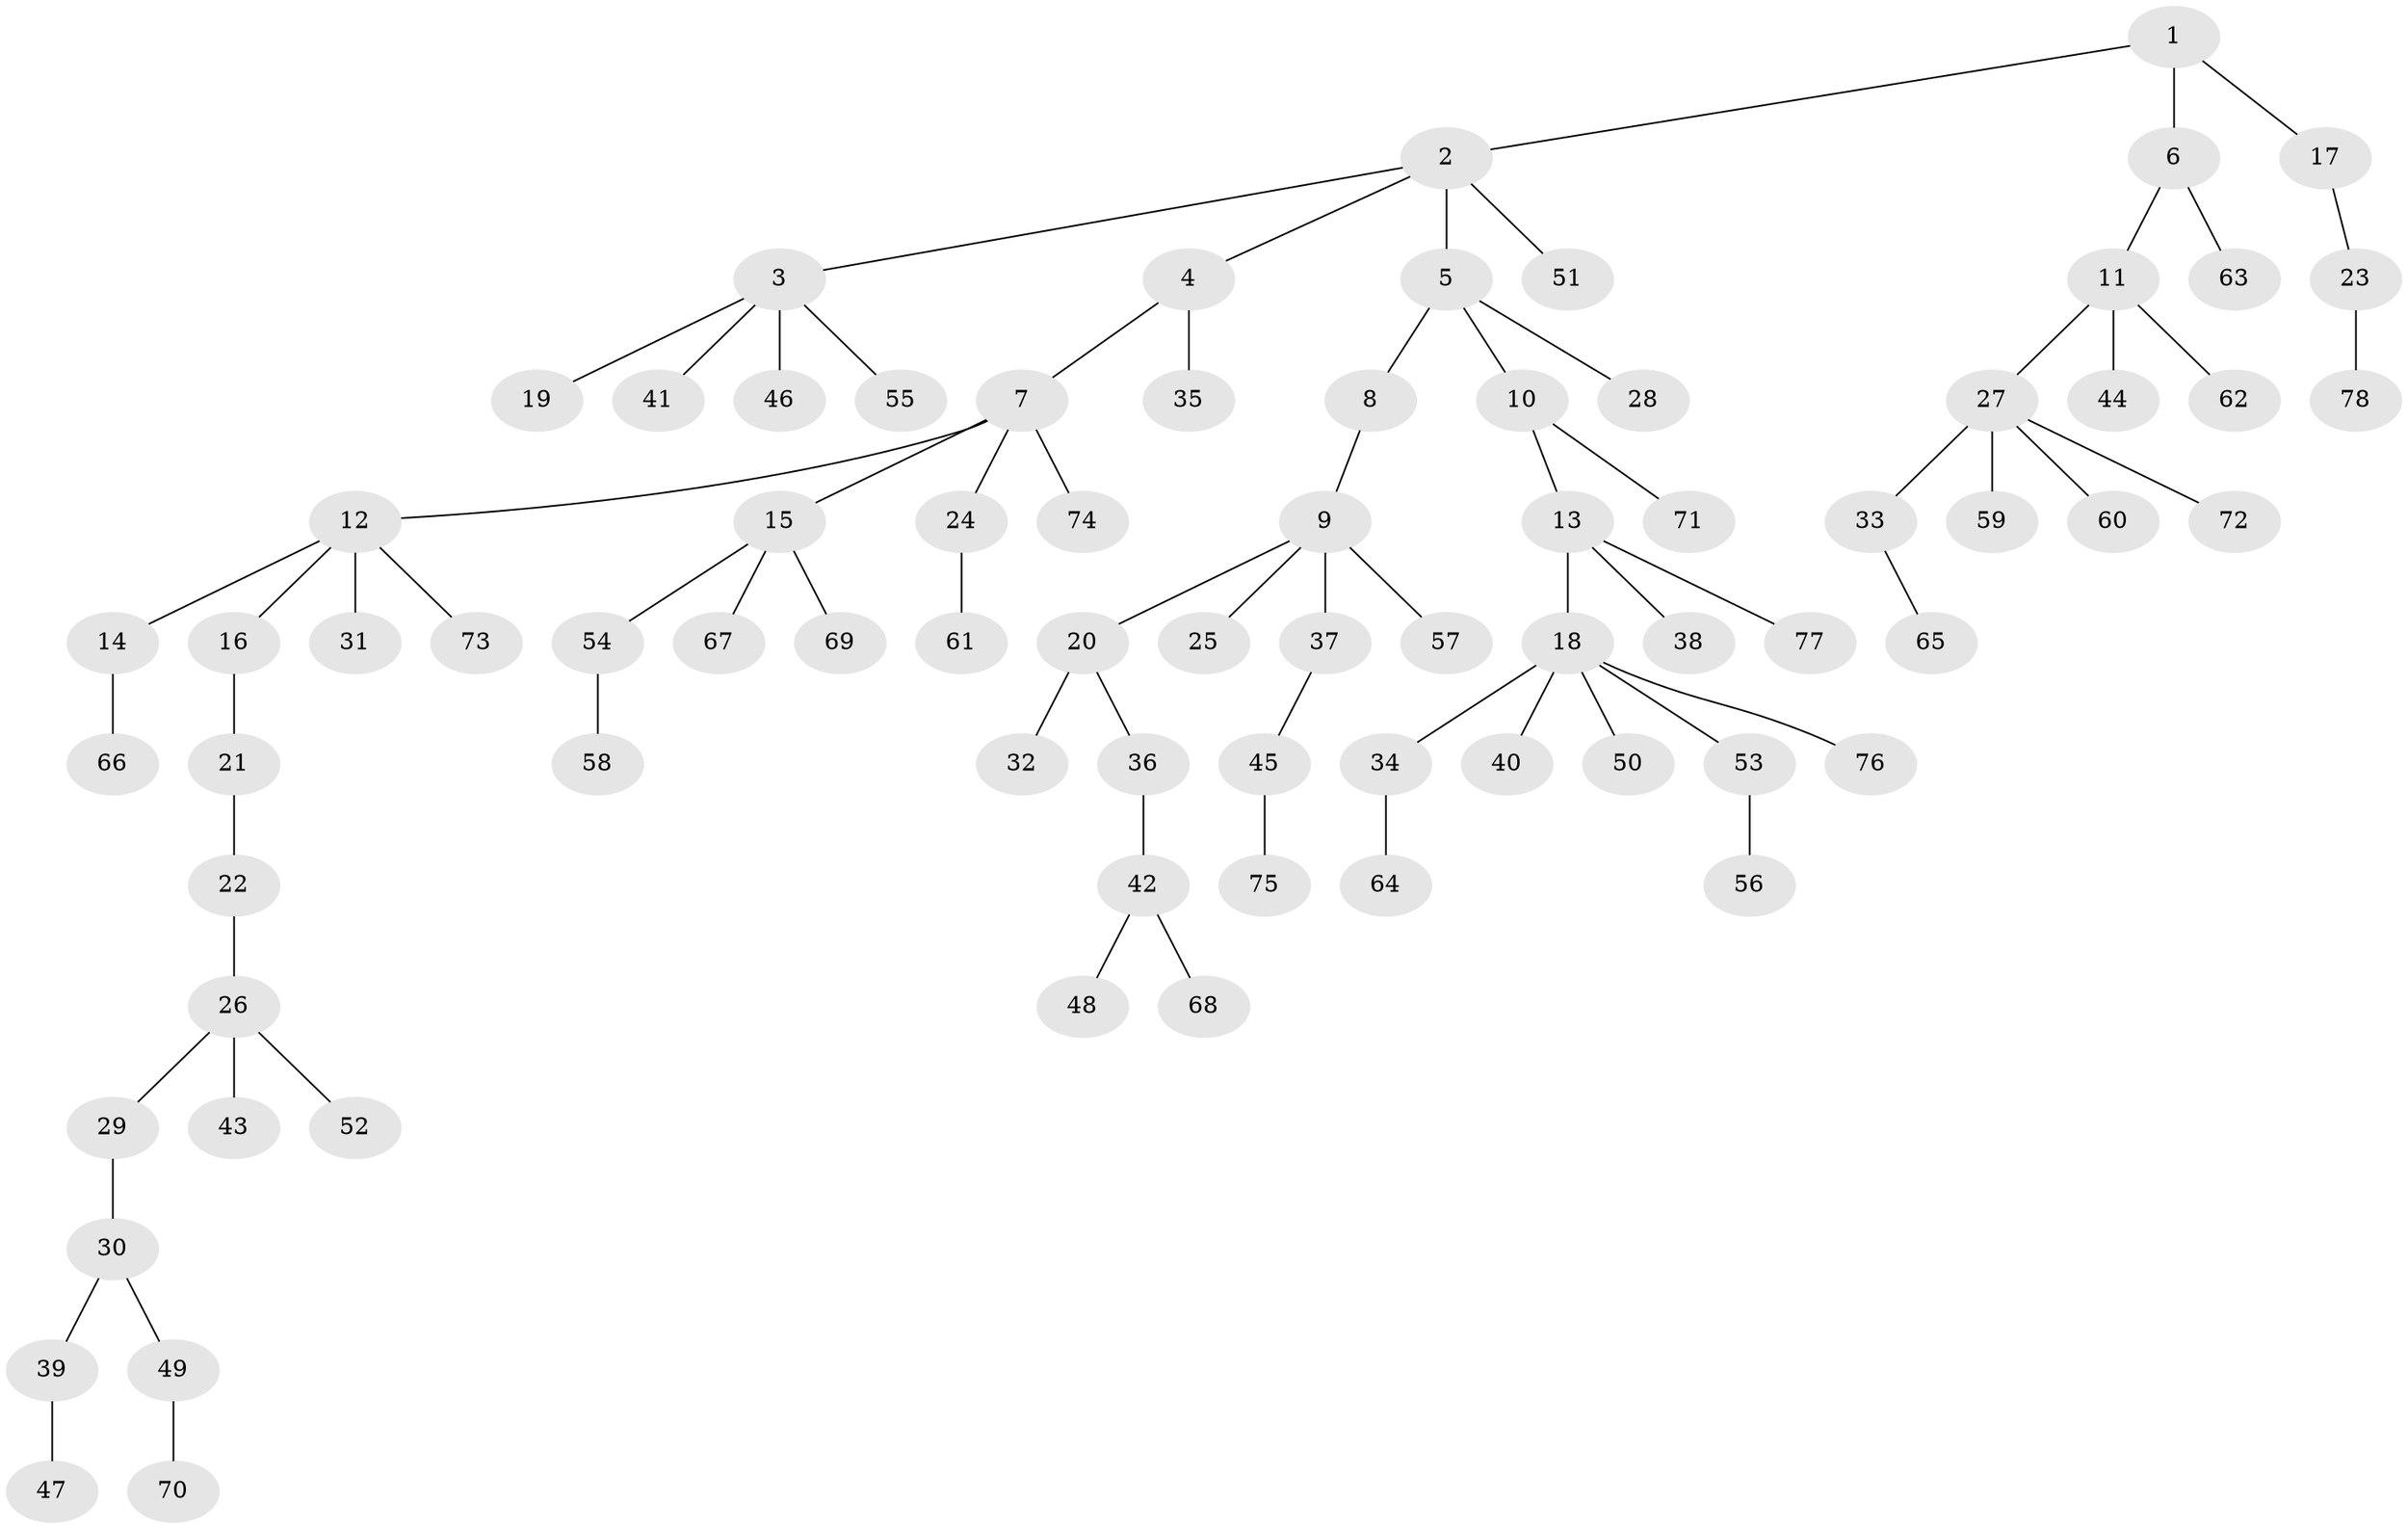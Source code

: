 // original degree distribution, {4: 0.045454545454545456, 6: 0.03636363636363636, 5: 0.05454545454545454, 2: 0.24545454545454545, 7: 0.00909090909090909, 3: 0.07272727272727272, 1: 0.5363636363636364}
// Generated by graph-tools (version 1.1) at 2025/51/03/04/25 22:51:58]
// undirected, 78 vertices, 77 edges
graph export_dot {
  node [color=gray90,style=filled];
  1;
  2;
  3;
  4;
  5;
  6;
  7;
  8;
  9;
  10;
  11;
  12;
  13;
  14;
  15;
  16;
  17;
  18;
  19;
  20;
  21;
  22;
  23;
  24;
  25;
  26;
  27;
  28;
  29;
  30;
  31;
  32;
  33;
  34;
  35;
  36;
  37;
  38;
  39;
  40;
  41;
  42;
  43;
  44;
  45;
  46;
  47;
  48;
  49;
  50;
  51;
  52;
  53;
  54;
  55;
  56;
  57;
  58;
  59;
  60;
  61;
  62;
  63;
  64;
  65;
  66;
  67;
  68;
  69;
  70;
  71;
  72;
  73;
  74;
  75;
  76;
  77;
  78;
  1 -- 2 [weight=1.0];
  1 -- 6 [weight=1.0];
  1 -- 17 [weight=1.0];
  2 -- 3 [weight=1.0];
  2 -- 4 [weight=1.0];
  2 -- 5 [weight=1.0];
  2 -- 51 [weight=1.0];
  3 -- 19 [weight=1.0];
  3 -- 41 [weight=1.0];
  3 -- 46 [weight=1.0];
  3 -- 55 [weight=1.0];
  4 -- 7 [weight=1.0];
  4 -- 35 [weight=1.0];
  5 -- 8 [weight=1.0];
  5 -- 10 [weight=1.0];
  5 -- 28 [weight=1.0];
  6 -- 11 [weight=1.0];
  6 -- 63 [weight=1.0];
  7 -- 12 [weight=1.0];
  7 -- 15 [weight=1.0];
  7 -- 24 [weight=1.0];
  7 -- 74 [weight=1.0];
  8 -- 9 [weight=1.0];
  9 -- 20 [weight=1.0];
  9 -- 25 [weight=1.0];
  9 -- 37 [weight=1.0];
  9 -- 57 [weight=1.0];
  10 -- 13 [weight=1.0];
  10 -- 71 [weight=1.0];
  11 -- 27 [weight=1.0];
  11 -- 44 [weight=1.0];
  11 -- 62 [weight=1.0];
  12 -- 14 [weight=1.0];
  12 -- 16 [weight=1.0];
  12 -- 31 [weight=1.0];
  12 -- 73 [weight=1.0];
  13 -- 18 [weight=1.0];
  13 -- 38 [weight=1.0];
  13 -- 77 [weight=1.0];
  14 -- 66 [weight=1.0];
  15 -- 54 [weight=1.0];
  15 -- 67 [weight=1.0];
  15 -- 69 [weight=1.0];
  16 -- 21 [weight=1.0];
  17 -- 23 [weight=1.0];
  18 -- 34 [weight=1.0];
  18 -- 40 [weight=1.0];
  18 -- 50 [weight=1.0];
  18 -- 53 [weight=1.0];
  18 -- 76 [weight=1.0];
  20 -- 32 [weight=1.0];
  20 -- 36 [weight=1.0];
  21 -- 22 [weight=1.0];
  22 -- 26 [weight=1.0];
  23 -- 78 [weight=1.0];
  24 -- 61 [weight=1.0];
  26 -- 29 [weight=1.0];
  26 -- 43 [weight=1.0];
  26 -- 52 [weight=1.0];
  27 -- 33 [weight=1.0];
  27 -- 59 [weight=1.0];
  27 -- 60 [weight=1.0];
  27 -- 72 [weight=1.0];
  29 -- 30 [weight=1.0];
  30 -- 39 [weight=1.0];
  30 -- 49 [weight=1.0];
  33 -- 65 [weight=1.0];
  34 -- 64 [weight=1.0];
  36 -- 42 [weight=1.0];
  37 -- 45 [weight=1.0];
  39 -- 47 [weight=1.0];
  42 -- 48 [weight=1.0];
  42 -- 68 [weight=1.0];
  45 -- 75 [weight=1.0];
  49 -- 70 [weight=1.0];
  53 -- 56 [weight=1.0];
  54 -- 58 [weight=1.0];
}
